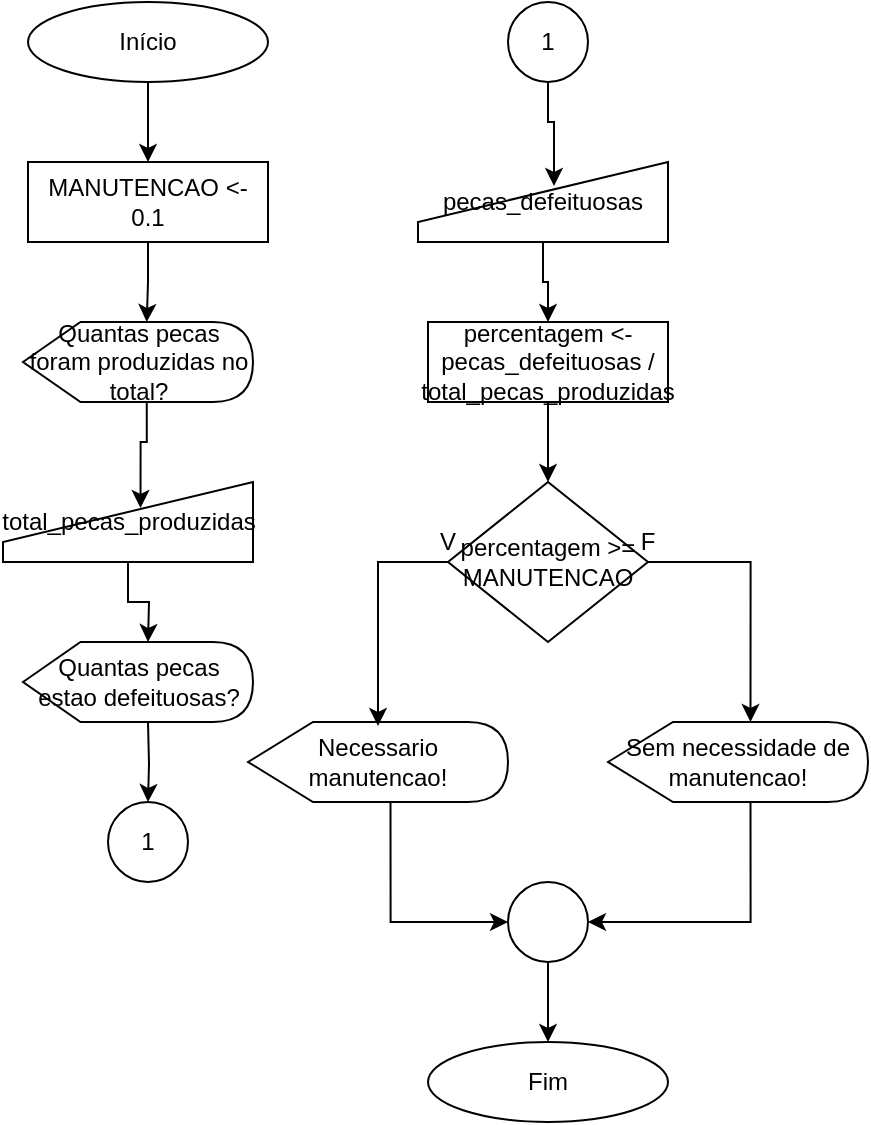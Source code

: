 <mxfile version="14.6.0" type="device"><diagram id="eR1Zb5RVLTV1uuEW3yPG" name="Page-1"><mxGraphModel dx="423" dy="2708" grid="1" gridSize="10" guides="1" tooltips="1" connect="1" arrows="1" fold="1" page="1" pageScale="1" pageWidth="827" pageHeight="1169" math="0" shadow="0"><root><mxCell id="0"/><mxCell id="1" parent="0"/><mxCell id="NN8kFv3UxyB4Z3Qv7Q7P-32" style="edgeStyle=orthogonalEdgeStyle;rounded=0;orthogonalLoop=1;jettySize=auto;html=1;exitX=1;exitY=0.5;exitDx=0;exitDy=0;entryX=0.5;entryY=0;entryDx=0;entryDy=0;" parent="1" edge="1"><mxGeometry relative="1" as="geometry"><mxPoint x="560" y="400" as="sourcePoint"/></mxGeometry></mxCell><mxCell id="NN8kFv3UxyB4Z3Qv7Q7P-39" style="edgeStyle=orthogonalEdgeStyle;rounded=0;orthogonalLoop=1;jettySize=auto;html=1;exitX=0;exitY=0.5;exitDx=0;exitDy=0;entryX=0;entryY=0;entryDx=40;entryDy=0;entryPerimeter=0;" parent="1" edge="1"><mxGeometry relative="1" as="geometry"><mxPoint x="480" y="400" as="sourcePoint"/></mxGeometry></mxCell><mxCell id="NN8kFv3UxyB4Z3Qv7Q7P-33" style="edgeStyle=orthogonalEdgeStyle;rounded=0;orthogonalLoop=1;jettySize=auto;html=1;exitX=1;exitY=0.5;exitDx=0;exitDy=0;" parent="1" edge="1"><mxGeometry relative="1" as="geometry"><mxPoint x="640" y="480" as="sourcePoint"/></mxGeometry></mxCell><mxCell id="NN8kFv3UxyB4Z3Qv7Q7P-38" style="edgeStyle=orthogonalEdgeStyle;rounded=0;orthogonalLoop=1;jettySize=auto;html=1;exitX=0;exitY=0.5;exitDx=0;exitDy=0;entryX=0;entryY=0;entryDx=40;entryDy=0;entryPerimeter=0;" parent="1" edge="1"><mxGeometry relative="1" as="geometry"><mxPoint x="560" y="480" as="sourcePoint"/></mxGeometry></mxCell><mxCell id="NN8kFv3UxyB4Z3Qv7Q7P-37" style="edgeStyle=orthogonalEdgeStyle;rounded=0;orthogonalLoop=1;jettySize=auto;html=1;exitX=0;exitY=0.5;exitDx=0;exitDy=0;entryX=0;entryY=0;entryDx=40;entryDy=0;entryPerimeter=0;" parent="1" edge="1"><mxGeometry relative="1" as="geometry"><mxPoint x="640" y="560" as="sourcePoint"/></mxGeometry></mxCell><mxCell id="NN8kFv3UxyB4Z3Qv7Q7P-41" style="edgeStyle=orthogonalEdgeStyle;rounded=0;orthogonalLoop=1;jettySize=auto;html=1;exitX=1;exitY=0.5;exitDx=0;exitDy=0;entryX=0;entryY=0;entryDx=40;entryDy=0;entryPerimeter=0;" parent="1" edge="1"><mxGeometry relative="1" as="geometry"><mxPoint x="720" y="560" as="sourcePoint"/></mxGeometry></mxCell><mxCell id="sSCpmMaVxi6PYTEObbiI-27" style="edgeStyle=orthogonalEdgeStyle;rounded=0;orthogonalLoop=1;jettySize=auto;html=1;exitX=1;exitY=0.5;exitDx=0;exitDy=0;entryX=0;entryY=0.5;entryDx=0;entryDy=0;" parent="1" edge="1"><mxGeometry relative="1" as="geometry"><Array as="points"><mxPoint x="220" y="600"/><mxPoint x="220" y="750"/><mxPoint x="40" y="750"/><mxPoint x="40" y="320"/></Array><mxPoint x="100" y="320" as="targetPoint"/></mxGeometry></mxCell><mxCell id="lwcZz6v842X9FkbV30nD-5" style="edgeStyle=orthogonalEdgeStyle;rounded=0;orthogonalLoop=1;jettySize=auto;html=1;exitX=0.5;exitY=1;exitDx=0;exitDy=0;entryX=0.5;entryY=0;entryDx=0;entryDy=0;" edge="1" parent="1" source="lwcZz6v842X9FkbV30nD-1" target="lwcZz6v842X9FkbV30nD-3"><mxGeometry relative="1" as="geometry"/></mxCell><mxCell id="lwcZz6v842X9FkbV30nD-1" value="Início" style="ellipse;whiteSpace=wrap;html=1;" vertex="1" parent="1"><mxGeometry x="40" y="-1600" width="120" height="40" as="geometry"/></mxCell><mxCell id="lwcZz6v842X9FkbV30nD-2" value="Fim" style="ellipse;whiteSpace=wrap;html=1;" vertex="1" parent="1"><mxGeometry x="240" y="-1080" width="120" height="40" as="geometry"/></mxCell><mxCell id="lwcZz6v842X9FkbV30nD-41" style="edgeStyle=orthogonalEdgeStyle;rounded=0;orthogonalLoop=1;jettySize=auto;html=1;exitX=0.5;exitY=1;exitDx=0;exitDy=0;entryX=0;entryY=0;entryDx=61.875;entryDy=0;entryPerimeter=0;" edge="1" parent="1" source="lwcZz6v842X9FkbV30nD-3" target="lwcZz6v842X9FkbV30nD-4"><mxGeometry relative="1" as="geometry"/></mxCell><mxCell id="lwcZz6v842X9FkbV30nD-3" value="MANUTENCAO &amp;lt;- 0.1" style="rounded=0;whiteSpace=wrap;html=1;" vertex="1" parent="1"><mxGeometry x="40" y="-1520" width="120" height="40" as="geometry"/></mxCell><mxCell id="lwcZz6v842X9FkbV30nD-42" style="edgeStyle=orthogonalEdgeStyle;rounded=0;orthogonalLoop=1;jettySize=auto;html=1;exitX=0;exitY=0;exitDx=61.875;exitDy=40;exitPerimeter=0;entryX=0.55;entryY=0.325;entryDx=0;entryDy=0;entryPerimeter=0;" edge="1" parent="1" source="lwcZz6v842X9FkbV30nD-4" target="lwcZz6v842X9FkbV30nD-7"><mxGeometry relative="1" as="geometry"/></mxCell><mxCell id="lwcZz6v842X9FkbV30nD-4" value="Quantas pecas foram produzidas no total?" style="shape=display;whiteSpace=wrap;html=1;" vertex="1" parent="1"><mxGeometry x="37.5" y="-1440" width="115" height="40" as="geometry"/></mxCell><mxCell id="lwcZz6v842X9FkbV30nD-10" style="edgeStyle=orthogonalEdgeStyle;rounded=0;orthogonalLoop=1;jettySize=auto;html=1;exitX=0.5;exitY=1;exitDx=0;exitDy=0;entryX=0.5;entryY=0;entryDx=0;entryDy=0;" edge="1" parent="1" source="lwcZz6v842X9FkbV30nD-7"><mxGeometry relative="1" as="geometry"><mxPoint x="100" y="-1280" as="targetPoint"/></mxGeometry></mxCell><mxCell id="lwcZz6v842X9FkbV30nD-7" value="total_pecas_produzidas" style="shape=manualInput;whiteSpace=wrap;html=1;" vertex="1" parent="1"><mxGeometry x="27.5" y="-1360" width="125" height="40" as="geometry"/></mxCell><mxCell id="lwcZz6v842X9FkbV30nD-13" style="edgeStyle=orthogonalEdgeStyle;rounded=0;orthogonalLoop=1;jettySize=auto;html=1;exitX=0.5;exitY=1;exitDx=0;exitDy=0;entryX=0.5;entryY=0;entryDx=0;entryDy=0;" edge="1" parent="1" target="lwcZz6v842X9FkbV30nD-11"><mxGeometry relative="1" as="geometry"><mxPoint x="100" y="-1240" as="sourcePoint"/></mxGeometry></mxCell><mxCell id="lwcZz6v842X9FkbV30nD-11" value="1" style="ellipse;whiteSpace=wrap;html=1;aspect=fixed;" vertex="1" parent="1"><mxGeometry x="80" y="-1200" width="40" height="40" as="geometry"/></mxCell><mxCell id="lwcZz6v842X9FkbV30nD-45" style="edgeStyle=orthogonalEdgeStyle;rounded=0;orthogonalLoop=1;jettySize=auto;html=1;exitX=0.5;exitY=1;exitDx=0;exitDy=0;entryX=0.544;entryY=0.3;entryDx=0;entryDy=0;entryPerimeter=0;" edge="1" parent="1" source="lwcZz6v842X9FkbV30nD-12" target="lwcZz6v842X9FkbV30nD-44"><mxGeometry relative="1" as="geometry"/></mxCell><mxCell id="lwcZz6v842X9FkbV30nD-12" value="1" style="ellipse;whiteSpace=wrap;html=1;aspect=fixed;" vertex="1" parent="1"><mxGeometry x="280" y="-1600" width="40" height="40" as="geometry"/></mxCell><mxCell id="lwcZz6v842X9FkbV30nD-53" style="edgeStyle=orthogonalEdgeStyle;rounded=0;orthogonalLoop=1;jettySize=auto;html=1;exitX=1;exitY=0.5;exitDx=0;exitDy=0;entryX=0;entryY=0;entryDx=71.25;entryDy=0;entryPerimeter=0;" edge="1" parent="1" source="lwcZz6v842X9FkbV30nD-14" target="lwcZz6v842X9FkbV30nD-52"><mxGeometry relative="1" as="geometry"/></mxCell><mxCell id="lwcZz6v842X9FkbV30nD-14" value="percentagem &amp;gt;= MANUTENCAO" style="rhombus;whiteSpace=wrap;html=1;" vertex="1" parent="1"><mxGeometry x="250" y="-1360" width="100" height="80" as="geometry"/></mxCell><mxCell id="lwcZz6v842X9FkbV30nD-57" style="edgeStyle=orthogonalEdgeStyle;rounded=0;orthogonalLoop=1;jettySize=auto;html=1;exitX=0;exitY=0;exitDx=71.25;exitDy=40;exitPerimeter=0;entryX=0;entryY=0.5;entryDx=0;entryDy=0;" edge="1" parent="1" source="lwcZz6v842X9FkbV30nD-29" target="lwcZz6v842X9FkbV30nD-55"><mxGeometry relative="1" as="geometry"/></mxCell><mxCell id="lwcZz6v842X9FkbV30nD-29" value="Necessario manutencao!" style="shape=display;whiteSpace=wrap;html=1;" vertex="1" parent="1"><mxGeometry x="150" y="-1240" width="130" height="40" as="geometry"/></mxCell><mxCell id="lwcZz6v842X9FkbV30nD-32" value="F" style="text;html=1;strokeColor=none;fillColor=none;align=center;verticalAlign=middle;whiteSpace=wrap;rounded=0;" vertex="1" parent="1"><mxGeometry x="330" y="-1340" width="40" height="20" as="geometry"/></mxCell><mxCell id="lwcZz6v842X9FkbV30nD-43" value="Quantas pecas estao defeituosas?" style="shape=display;whiteSpace=wrap;html=1;" vertex="1" parent="1"><mxGeometry x="37.5" y="-1280" width="115" height="40" as="geometry"/></mxCell><mxCell id="lwcZz6v842X9FkbV30nD-48" style="edgeStyle=orthogonalEdgeStyle;rounded=0;orthogonalLoop=1;jettySize=auto;html=1;exitX=0.5;exitY=1;exitDx=0;exitDy=0;entryX=0.5;entryY=0;entryDx=0;entryDy=0;" edge="1" parent="1" source="lwcZz6v842X9FkbV30nD-44" target="lwcZz6v842X9FkbV30nD-47"><mxGeometry relative="1" as="geometry"/></mxCell><mxCell id="lwcZz6v842X9FkbV30nD-44" value="pecas_defeituosas" style="shape=manualInput;whiteSpace=wrap;html=1;" vertex="1" parent="1"><mxGeometry x="235" y="-1520" width="125" height="40" as="geometry"/></mxCell><mxCell id="lwcZz6v842X9FkbV30nD-49" style="edgeStyle=orthogonalEdgeStyle;rounded=0;orthogonalLoop=1;jettySize=auto;html=1;exitX=0.5;exitY=1;exitDx=0;exitDy=0;" edge="1" parent="1" source="lwcZz6v842X9FkbV30nD-47" target="lwcZz6v842X9FkbV30nD-14"><mxGeometry relative="1" as="geometry"/></mxCell><mxCell id="lwcZz6v842X9FkbV30nD-47" value="percentagem &amp;lt;- pecas_defeituosas / total_pecas_produzidas" style="rounded=0;whiteSpace=wrap;html=1;" vertex="1" parent="1"><mxGeometry x="240" y="-1440" width="120" height="40" as="geometry"/></mxCell><mxCell id="lwcZz6v842X9FkbV30nD-54" style="edgeStyle=orthogonalEdgeStyle;rounded=0;orthogonalLoop=1;jettySize=auto;html=1;exitX=0.5;exitY=1;exitDx=0;exitDy=0;entryX=0.5;entryY=0.05;entryDx=0;entryDy=0;entryPerimeter=0;" edge="1" parent="1" source="lwcZz6v842X9FkbV30nD-51" target="lwcZz6v842X9FkbV30nD-29"><mxGeometry relative="1" as="geometry"><Array as="points"><mxPoint x="215" y="-1320"/></Array></mxGeometry></mxCell><mxCell id="lwcZz6v842X9FkbV30nD-51" value="V" style="text;html=1;strokeColor=none;fillColor=none;align=center;verticalAlign=middle;whiteSpace=wrap;rounded=0;" vertex="1" parent="1"><mxGeometry x="230" y="-1340" width="40" height="20" as="geometry"/></mxCell><mxCell id="lwcZz6v842X9FkbV30nD-56" style="edgeStyle=orthogonalEdgeStyle;rounded=0;orthogonalLoop=1;jettySize=auto;html=1;exitX=0;exitY=0;exitDx=71.25;exitDy=40;exitPerimeter=0;entryX=1;entryY=0.5;entryDx=0;entryDy=0;" edge="1" parent="1" source="lwcZz6v842X9FkbV30nD-52" target="lwcZz6v842X9FkbV30nD-55"><mxGeometry relative="1" as="geometry"/></mxCell><mxCell id="lwcZz6v842X9FkbV30nD-52" value="Sem necessidade de manutencao!" style="shape=display;whiteSpace=wrap;html=1;" vertex="1" parent="1"><mxGeometry x="330" y="-1240" width="130" height="40" as="geometry"/></mxCell><mxCell id="lwcZz6v842X9FkbV30nD-58" style="edgeStyle=orthogonalEdgeStyle;rounded=0;orthogonalLoop=1;jettySize=auto;html=1;exitX=0.5;exitY=1;exitDx=0;exitDy=0;" edge="1" parent="1" source="lwcZz6v842X9FkbV30nD-55" target="lwcZz6v842X9FkbV30nD-2"><mxGeometry relative="1" as="geometry"/></mxCell><mxCell id="lwcZz6v842X9FkbV30nD-55" value="" style="ellipse;whiteSpace=wrap;html=1;aspect=fixed;" vertex="1" parent="1"><mxGeometry x="280" y="-1160" width="40" height="40" as="geometry"/></mxCell></root></mxGraphModel></diagram></mxfile>
